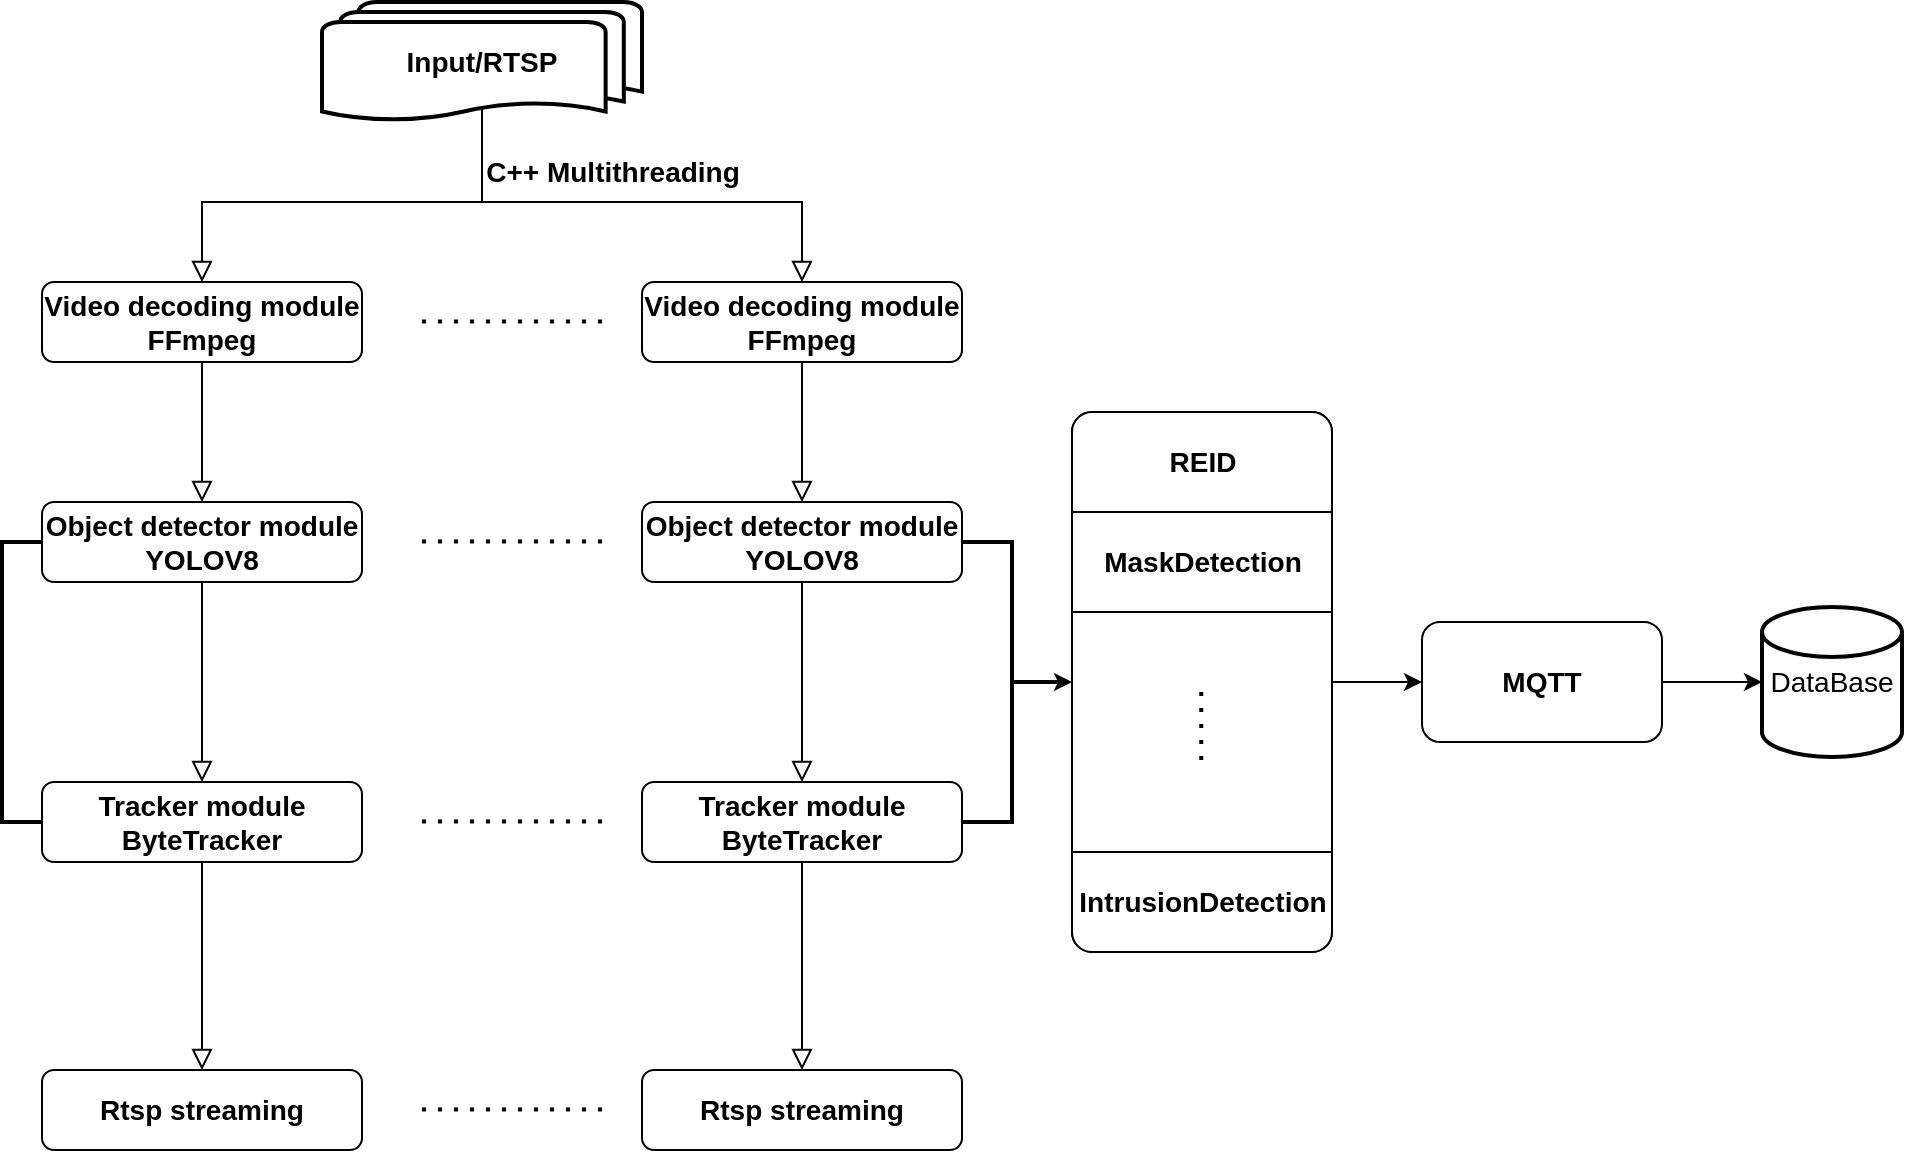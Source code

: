 <mxfile version="20.8.20" type="github">
  <diagram id="C5RBs43oDa-KdzZeNtuy" name="Page-1">
    <mxGraphModel dx="1430" dy="792" grid="1" gridSize="10" guides="1" tooltips="1" connect="1" arrows="1" fold="1" page="1" pageScale="1" pageWidth="1169" pageHeight="827" background="#ffffff" math="0" shadow="0">
      <root>
        <mxCell id="WIyWlLk6GJQsqaUBKTNV-0" />
        <mxCell id="WIyWlLk6GJQsqaUBKTNV-1" parent="WIyWlLk6GJQsqaUBKTNV-0" />
        <mxCell id="WIyWlLk6GJQsqaUBKTNV-2" value="" style="rounded=0;html=1;jettySize=auto;orthogonalLoop=1;fontSize=14;endArrow=block;endFill=0;endSize=8;strokeWidth=1;shadow=0;labelBackgroundColor=none;edgeStyle=orthogonalEdgeStyle;exitX=0.5;exitY=0.88;exitDx=0;exitDy=0;exitPerimeter=0;fontStyle=1" parent="WIyWlLk6GJQsqaUBKTNV-1" source="Zim9T-EeI6xXf0g0qFfT-13" target="Zim9T-EeI6xXf0g0qFfT-5" edge="1">
          <mxGeometry relative="1" as="geometry">
            <mxPoint x="230" y="100" as="sourcePoint" />
            <mxPoint x="230" y="170" as="targetPoint" />
          </mxGeometry>
        </mxCell>
        <mxCell id="WIyWlLk6GJQsqaUBKTNV-12" value="Object detector module&lt;br style=&quot;border-color: var(--border-color);&quot;&gt;YOLOV8" style="rounded=1;whiteSpace=wrap;html=1;fontSize=14;glass=0;strokeWidth=1;shadow=0;fontStyle=1" parent="WIyWlLk6GJQsqaUBKTNV-1" vertex="1">
          <mxGeometry x="70" y="280" width="160" height="40" as="geometry" />
        </mxCell>
        <mxCell id="Zim9T-EeI6xXf0g0qFfT-1" value="" style="rounded=0;html=1;jettySize=auto;orthogonalLoop=1;fontSize=14;endArrow=block;endFill=0;endSize=8;strokeWidth=1;shadow=0;labelBackgroundColor=none;edgeStyle=orthogonalEdgeStyle;exitX=0.5;exitY=1;exitDx=0;exitDy=0;fontStyle=1" edge="1" parent="WIyWlLk6GJQsqaUBKTNV-1" source="Zim9T-EeI6xXf0g0qFfT-5" target="WIyWlLk6GJQsqaUBKTNV-12">
          <mxGeometry relative="1" as="geometry">
            <mxPoint x="150" y="230" as="sourcePoint" />
            <mxPoint x="139.76" y="260" as="targetPoint" />
          </mxGeometry>
        </mxCell>
        <mxCell id="Zim9T-EeI6xXf0g0qFfT-5" value="Video decoding module&lt;br&gt;FFmpeg" style="rounded=1;whiteSpace=wrap;html=1;fontSize=14;glass=0;strokeWidth=1;shadow=0;fontStyle=1" vertex="1" parent="WIyWlLk6GJQsqaUBKTNV-1">
          <mxGeometry x="70" y="170" width="160" height="40" as="geometry" />
        </mxCell>
        <mxCell id="Zim9T-EeI6xXf0g0qFfT-6" value="Tracker module&lt;br&gt;ByteTracker" style="rounded=1;whiteSpace=wrap;html=1;fontSize=14;glass=0;strokeWidth=1;shadow=0;fontStyle=1" vertex="1" parent="WIyWlLk6GJQsqaUBKTNV-1">
          <mxGeometry x="70" y="420" width="160" height="40" as="geometry" />
        </mxCell>
        <mxCell id="Zim9T-EeI6xXf0g0qFfT-7" value="" style="rounded=0;html=1;jettySize=auto;orthogonalLoop=1;fontSize=14;endArrow=block;endFill=0;endSize=8;strokeWidth=1;shadow=0;labelBackgroundColor=none;edgeStyle=orthogonalEdgeStyle;fontStyle=1" edge="1" parent="WIyWlLk6GJQsqaUBKTNV-1" source="WIyWlLk6GJQsqaUBKTNV-12" target="Zim9T-EeI6xXf0g0qFfT-6">
          <mxGeometry relative="1" as="geometry">
            <mxPoint x="149.76" y="320" as="sourcePoint" />
            <mxPoint x="149.76" y="390" as="targetPoint" />
          </mxGeometry>
        </mxCell>
        <mxCell id="Zim9T-EeI6xXf0g0qFfT-8" value="Rtsp streaming" style="rounded=1;whiteSpace=wrap;html=1;fontSize=14;glass=0;strokeWidth=1;shadow=0;fontStyle=1" vertex="1" parent="WIyWlLk6GJQsqaUBKTNV-1">
          <mxGeometry x="70" y="564" width="160" height="40" as="geometry" />
        </mxCell>
        <mxCell id="Zim9T-EeI6xXf0g0qFfT-9" value="" style="rounded=0;html=1;jettySize=auto;orthogonalLoop=1;fontSize=14;endArrow=block;endFill=0;endSize=8;strokeWidth=1;shadow=0;labelBackgroundColor=none;edgeStyle=orthogonalEdgeStyle;entryX=0.5;entryY=0;entryDx=0;entryDy=0;fontStyle=1" edge="1" parent="WIyWlLk6GJQsqaUBKTNV-1" source="Zim9T-EeI6xXf0g0qFfT-6" target="Zim9T-EeI6xXf0g0qFfT-8">
          <mxGeometry relative="1" as="geometry">
            <mxPoint x="149.76" y="430" as="sourcePoint" />
            <mxPoint x="149.76" y="500" as="targetPoint" />
          </mxGeometry>
        </mxCell>
        <mxCell id="Zim9T-EeI6xXf0g0qFfT-13" value="Input/RTSP" style="strokeWidth=2;html=1;shape=mxgraph.flowchart.multi-document;whiteSpace=wrap;fontSize=14;fontStyle=1" vertex="1" parent="WIyWlLk6GJQsqaUBKTNV-1">
          <mxGeometry x="210" y="30" width="160" height="60" as="geometry" />
        </mxCell>
        <mxCell id="Zim9T-EeI6xXf0g0qFfT-15" value="Object detector module&lt;br&gt;YOLOV8" style="rounded=1;whiteSpace=wrap;html=1;fontSize=14;glass=0;strokeWidth=1;shadow=0;fontStyle=1" vertex="1" parent="WIyWlLk6GJQsqaUBKTNV-1">
          <mxGeometry x="370" y="280" width="160" height="40" as="geometry" />
        </mxCell>
        <mxCell id="Zim9T-EeI6xXf0g0qFfT-16" value="" style="rounded=0;html=1;jettySize=auto;orthogonalLoop=1;fontSize=14;endArrow=block;endFill=0;endSize=8;strokeWidth=1;shadow=0;labelBackgroundColor=none;edgeStyle=orthogonalEdgeStyle;exitX=0.5;exitY=1;exitDx=0;exitDy=0;fontStyle=1" edge="1" parent="WIyWlLk6GJQsqaUBKTNV-1" source="Zim9T-EeI6xXf0g0qFfT-17" target="Zim9T-EeI6xXf0g0qFfT-15">
          <mxGeometry relative="1" as="geometry">
            <mxPoint x="450" y="230" as="sourcePoint" />
            <mxPoint x="439.76" y="260" as="targetPoint" />
          </mxGeometry>
        </mxCell>
        <mxCell id="Zim9T-EeI6xXf0g0qFfT-17" value="Video decoding module&lt;br style=&quot;border-color: var(--border-color);&quot;&gt;FFmpeg" style="rounded=1;whiteSpace=wrap;html=1;fontSize=14;glass=0;strokeWidth=1;shadow=0;fontStyle=1" vertex="1" parent="WIyWlLk6GJQsqaUBKTNV-1">
          <mxGeometry x="370" y="170" width="160" height="40" as="geometry" />
        </mxCell>
        <mxCell id="Zim9T-EeI6xXf0g0qFfT-18" value="Tracker module&lt;br style=&quot;border-color: var(--border-color);&quot;&gt;ByteTracker" style="rounded=1;whiteSpace=wrap;html=1;fontSize=14;glass=0;strokeWidth=1;shadow=0;fontStyle=1" vertex="1" parent="WIyWlLk6GJQsqaUBKTNV-1">
          <mxGeometry x="370" y="420" width="160" height="40" as="geometry" />
        </mxCell>
        <mxCell id="Zim9T-EeI6xXf0g0qFfT-19" value="" style="rounded=0;html=1;jettySize=auto;orthogonalLoop=1;fontSize=14;endArrow=block;endFill=0;endSize=8;strokeWidth=1;shadow=0;labelBackgroundColor=none;edgeStyle=orthogonalEdgeStyle;fontStyle=1" edge="1" parent="WIyWlLk6GJQsqaUBKTNV-1" source="Zim9T-EeI6xXf0g0qFfT-15" target="Zim9T-EeI6xXf0g0qFfT-18">
          <mxGeometry relative="1" as="geometry">
            <mxPoint x="449.76" y="320" as="sourcePoint" />
            <mxPoint x="449.76" y="390" as="targetPoint" />
          </mxGeometry>
        </mxCell>
        <mxCell id="Zim9T-EeI6xXf0g0qFfT-20" value="Rtsp streaming" style="rounded=1;whiteSpace=wrap;html=1;fontSize=14;glass=0;strokeWidth=1;shadow=0;fontStyle=1" vertex="1" parent="WIyWlLk6GJQsqaUBKTNV-1">
          <mxGeometry x="370" y="564" width="160" height="40" as="geometry" />
        </mxCell>
        <mxCell id="Zim9T-EeI6xXf0g0qFfT-21" value="" style="rounded=0;html=1;jettySize=auto;orthogonalLoop=1;fontSize=14;endArrow=block;endFill=0;endSize=8;strokeWidth=1;shadow=0;labelBackgroundColor=none;edgeStyle=orthogonalEdgeStyle;entryX=0.5;entryY=0;entryDx=0;entryDy=0;fontStyle=1" edge="1" parent="WIyWlLk6GJQsqaUBKTNV-1" source="Zim9T-EeI6xXf0g0qFfT-18" target="Zim9T-EeI6xXf0g0qFfT-20">
          <mxGeometry relative="1" as="geometry">
            <mxPoint x="449.76" y="430" as="sourcePoint" />
            <mxPoint x="449.76" y="500" as="targetPoint" />
          </mxGeometry>
        </mxCell>
        <mxCell id="Zim9T-EeI6xXf0g0qFfT-23" value="" style="rounded=0;html=1;jettySize=auto;orthogonalLoop=1;fontSize=14;endArrow=block;endFill=0;endSize=8;strokeWidth=1;shadow=0;labelBackgroundColor=none;edgeStyle=orthogonalEdgeStyle;exitX=0.5;exitY=0.88;exitDx=0;exitDy=0;exitPerimeter=0;fontStyle=1" edge="1" parent="WIyWlLk6GJQsqaUBKTNV-1" source="Zim9T-EeI6xXf0g0qFfT-13" target="Zim9T-EeI6xXf0g0qFfT-17">
          <mxGeometry relative="1" as="geometry">
            <mxPoint x="280" y="90" as="sourcePoint" />
            <mxPoint x="160" y="180" as="targetPoint" />
            <Array as="points">
              <mxPoint x="290" y="130" />
              <mxPoint x="450" y="130" />
            </Array>
          </mxGeometry>
        </mxCell>
        <mxCell id="Zim9T-EeI6xXf0g0qFfT-24" value="" style="endArrow=none;dashed=1;html=1;dashPattern=1 3;strokeWidth=2;rounded=0;fontSize=14;fontStyle=1" edge="1" parent="WIyWlLk6GJQsqaUBKTNV-1">
          <mxGeometry width="50" height="50" relative="1" as="geometry">
            <mxPoint x="260" y="189.76" as="sourcePoint" />
            <mxPoint x="350" y="189.76" as="targetPoint" />
          </mxGeometry>
        </mxCell>
        <mxCell id="Zim9T-EeI6xXf0g0qFfT-25" value="" style="endArrow=none;dashed=1;html=1;dashPattern=1 3;strokeWidth=2;rounded=0;fontSize=14;fontStyle=1" edge="1" parent="WIyWlLk6GJQsqaUBKTNV-1">
          <mxGeometry width="50" height="50" relative="1" as="geometry">
            <mxPoint x="260" y="299.76" as="sourcePoint" />
            <mxPoint x="350" y="299.76" as="targetPoint" />
          </mxGeometry>
        </mxCell>
        <mxCell id="Zim9T-EeI6xXf0g0qFfT-26" value="" style="endArrow=none;dashed=1;html=1;dashPattern=1 3;strokeWidth=2;rounded=0;fontSize=14;fontStyle=1" edge="1" parent="WIyWlLk6GJQsqaUBKTNV-1">
          <mxGeometry width="50" height="50" relative="1" as="geometry">
            <mxPoint x="260" y="583.76" as="sourcePoint" />
            <mxPoint x="350" y="583.76" as="targetPoint" />
          </mxGeometry>
        </mxCell>
        <mxCell id="Zim9T-EeI6xXf0g0qFfT-27" value="" style="endArrow=none;dashed=1;html=1;dashPattern=1 3;strokeWidth=2;rounded=0;fontSize=14;fontStyle=1" edge="1" parent="WIyWlLk6GJQsqaUBKTNV-1">
          <mxGeometry width="50" height="50" relative="1" as="geometry">
            <mxPoint x="260" y="439.76" as="sourcePoint" />
            <mxPoint x="350" y="439.76" as="targetPoint" />
          </mxGeometry>
        </mxCell>
        <mxCell id="Zim9T-EeI6xXf0g0qFfT-28" value="C++&amp;nbsp;Multithreading" style="text;html=1;align=center;verticalAlign=middle;resizable=0;points=[];autosize=1;strokeColor=none;fillColor=none;fontSize=14;fontStyle=1" vertex="1" parent="WIyWlLk6GJQsqaUBKTNV-1">
          <mxGeometry x="280" y="100" width="150" height="30" as="geometry" />
        </mxCell>
        <mxCell id="Zim9T-EeI6xXf0g0qFfT-68" value="" style="strokeWidth=1;shadow=0;dashed=0;align=center;html=1;shape=mxgraph.mockup.rrect;rSize=10;labelBorderColor=#000000;fontSize=14;fontStyle=1" vertex="1" parent="WIyWlLk6GJQsqaUBKTNV-1">
          <mxGeometry x="585" y="235" width="130" height="270" as="geometry" />
        </mxCell>
        <mxCell id="Zim9T-EeI6xXf0g0qFfT-69" value="MaskDetection" style="strokeColor=inherit;fillColor=inherit;gradientColor=inherit;strokeWidth=1;shadow=0;dashed=0;align=center;html=1;shape=mxgraph.mockup.rrect;rSize=0;fontSize=14;fontColor=#000000;fontStyle=1;resizeWidth=1;" vertex="1" parent="Zim9T-EeI6xXf0g0qFfT-68">
          <mxGeometry width="130" height="50" relative="1" as="geometry">
            <mxPoint y="50" as="offset" />
          </mxGeometry>
        </mxCell>
        <mxCell id="Zim9T-EeI6xXf0g0qFfT-71" value="IntrusionDetection" style="strokeColor=inherit;fillColor=inherit;gradientColor=inherit;strokeWidth=1;shadow=0;dashed=0;align=center;html=1;shape=mxgraph.mockup.bottomButton;rSize=10;fontSize=14;fontColor=#000000;fontStyle=1;resizeWidth=1;" vertex="1" parent="Zim9T-EeI6xXf0g0qFfT-68">
          <mxGeometry y="1" width="130" height="50" relative="1" as="geometry">
            <mxPoint y="-50" as="offset" />
          </mxGeometry>
        </mxCell>
        <mxCell id="Zim9T-EeI6xXf0g0qFfT-74" value="REID" style="strokeColor=inherit;fillColor=inherit;gradientColor=inherit;strokeWidth=1;shadow=0;dashed=0;align=center;html=1;shape=mxgraph.mockup.bottomButton;rSize=10;fontSize=14;fontColor=#000000;fontStyle=1;resizeWidth=1;direction=west;" vertex="1" parent="Zim9T-EeI6xXf0g0qFfT-68">
          <mxGeometry width="130" height="50" as="geometry" />
        </mxCell>
        <mxCell id="Zim9T-EeI6xXf0g0qFfT-77" value="" style="endArrow=none;dashed=1;html=1;dashPattern=1 3;strokeWidth=2;rounded=0;fontSize=14;fontStyle=1" edge="1" parent="Zim9T-EeI6xXf0g0qFfT-68">
          <mxGeometry width="50" height="50" relative="1" as="geometry">
            <mxPoint x="64.652" y="174" as="sourcePoint" />
            <mxPoint x="64.652" y="134" as="targetPoint" />
          </mxGeometry>
        </mxCell>
        <mxCell id="Zim9T-EeI6xXf0g0qFfT-84" value="" style="edgeStyle=orthogonalEdgeStyle;rounded=0;orthogonalLoop=1;jettySize=auto;html=1;fontSize=14;fontColor=#000000;" edge="1" parent="WIyWlLk6GJQsqaUBKTNV-1" source="Zim9T-EeI6xXf0g0qFfT-78" target="Zim9T-EeI6xXf0g0qFfT-83">
          <mxGeometry relative="1" as="geometry" />
        </mxCell>
        <mxCell id="Zim9T-EeI6xXf0g0qFfT-78" value="MQTT" style="rounded=1;whiteSpace=wrap;html=1;labelBackgroundColor=none;labelBorderColor=none;fillColor=#FFFFFF;fontSize=14;fontStyle=1" vertex="1" parent="WIyWlLk6GJQsqaUBKTNV-1">
          <mxGeometry x="760" y="340" width="120" height="60" as="geometry" />
        </mxCell>
        <mxCell id="Zim9T-EeI6xXf0g0qFfT-79" value="" style="endArrow=classic;html=1;rounded=0;entryX=0;entryY=0.5;entryDx=0;entryDy=0;fontSize=14;fontStyle=1" edge="1" parent="WIyWlLk6GJQsqaUBKTNV-1" source="Zim9T-EeI6xXf0g0qFfT-68" target="Zim9T-EeI6xXf0g0qFfT-78">
          <mxGeometry width="50" height="50" relative="1" as="geometry">
            <mxPoint x="765" y="515" as="sourcePoint" />
            <mxPoint x="815" y="465" as="targetPoint" />
          </mxGeometry>
        </mxCell>
        <mxCell id="Zim9T-EeI6xXf0g0qFfT-81" value="" style="strokeWidth=2;html=1;shape=mxgraph.flowchart.annotation_2;align=left;labelPosition=right;pointerEvents=1;labelBackgroundColor=none;labelBorderColor=none;fillColor=#FFFFFF;direction=west;fontSize=14;fontStyle=1" vertex="1" parent="WIyWlLk6GJQsqaUBKTNV-1">
          <mxGeometry x="530" y="300" width="50" height="140" as="geometry" />
        </mxCell>
        <mxCell id="Zim9T-EeI6xXf0g0qFfT-82" value="" style="strokeWidth=2;html=1;shape=mxgraph.flowchart.annotation_1;align=left;pointerEvents=1;labelBackgroundColor=none;labelBorderColor=none;fillColor=#FFFFFF;fontSize=14;fontStyle=1" vertex="1" parent="WIyWlLk6GJQsqaUBKTNV-1">
          <mxGeometry x="50" y="300" width="20" height="140" as="geometry" />
        </mxCell>
        <mxCell id="Zim9T-EeI6xXf0g0qFfT-83" value="DataBase" style="strokeWidth=2;html=1;shape=mxgraph.flowchart.database;whiteSpace=wrap;labelBackgroundColor=none;labelBorderColor=none;fontSize=14;fontColor=#000000;fillColor=#FFFFFF;" vertex="1" parent="WIyWlLk6GJQsqaUBKTNV-1">
          <mxGeometry x="930" y="332.5" width="70" height="75" as="geometry" />
        </mxCell>
        <mxCell id="Zim9T-EeI6xXf0g0qFfT-85" value="" style="endArrow=classic;html=1;rounded=0;fontSize=12;fontColor=#000000;exitX=0;exitY=0.5;exitDx=0;exitDy=0;exitPerimeter=0;" edge="1" parent="WIyWlLk6GJQsqaUBKTNV-1" source="Zim9T-EeI6xXf0g0qFfT-81" target="Zim9T-EeI6xXf0g0qFfT-68">
          <mxGeometry width="50" height="50" relative="1" as="geometry">
            <mxPoint x="670" y="670" as="sourcePoint" />
            <mxPoint x="720" y="620" as="targetPoint" />
          </mxGeometry>
        </mxCell>
      </root>
    </mxGraphModel>
  </diagram>
</mxfile>
